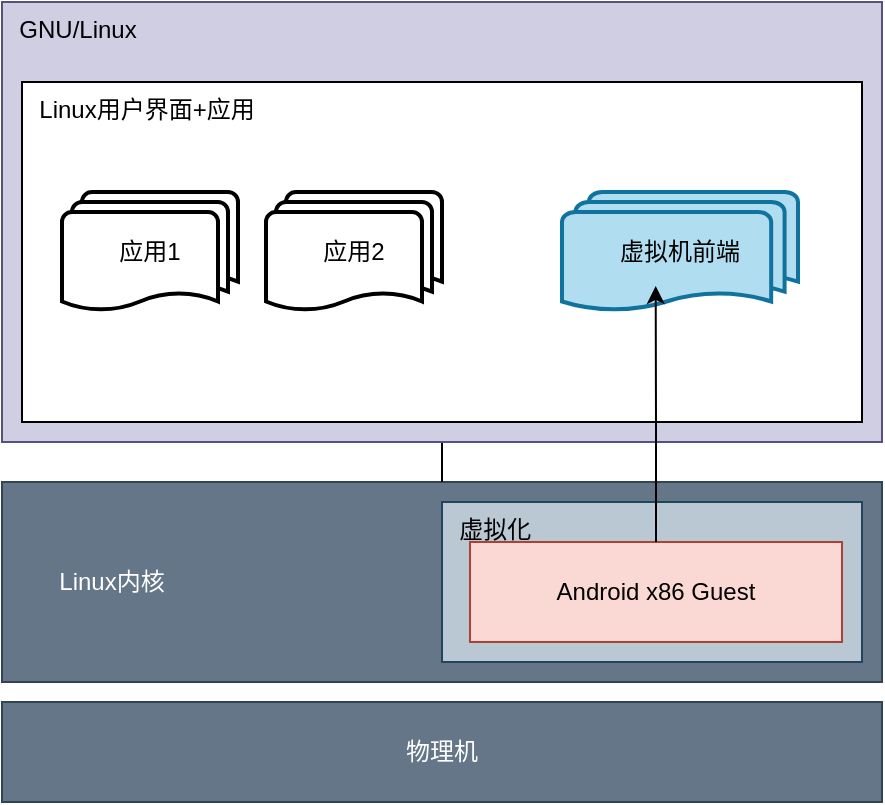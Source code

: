 <mxfile version="19.0.1" type="device"><diagram id="BWZ64X02QRxM8R3yrkuW" name="Page-1"><mxGraphModel dx="990" dy="547" grid="1" gridSize="10" guides="1" tooltips="1" connect="1" arrows="1" fold="1" page="1" pageScale="1" pageWidth="827" pageHeight="1169" math="0" shadow="0"><root><mxCell id="0"/><mxCell id="1" parent="0"/><mxCell id="dfGxnwlHYl9-c2D9PV9k-5" value="&lt;span style=&quot;white-space: pre;&quot;&gt;&#9;&lt;/span&gt;Linux内核" style="rounded=0;whiteSpace=wrap;html=1;fillColor=#647687;fontColor=#ffffff;strokeColor=#314354;align=left;horizontal=1;verticalAlign=middle;" vertex="1" parent="1"><mxGeometry x="180" y="320" width="440" height="100" as="geometry"/></mxCell><mxCell id="dfGxnwlHYl9-c2D9PV9k-3" value="物理机" style="rounded=0;whiteSpace=wrap;html=1;fillColor=#647687;fontColor=#ffffff;strokeColor=#314354;" vertex="1" parent="1"><mxGeometry x="180" y="430" width="440" height="50" as="geometry"/></mxCell><mxCell id="dfGxnwlHYl9-c2D9PV9k-4" value="&amp;nbsp; 虚拟化" style="rounded=0;whiteSpace=wrap;html=1;fillColor=#bac8d3;strokeColor=#23445d;align=left;verticalAlign=top;" vertex="1" parent="1"><mxGeometry x="400" y="330" width="210" height="80" as="geometry"/></mxCell><mxCell id="dfGxnwlHYl9-c2D9PV9k-6" value="Android x86 Guest" style="rounded=0;whiteSpace=wrap;html=1;fillColor=#fad9d5;strokeColor=#ae4132;" vertex="1" parent="1"><mxGeometry x="414" y="350" width="186" height="50" as="geometry"/></mxCell><mxCell id="dfGxnwlHYl9-c2D9PV9k-17" style="edgeStyle=orthogonalEdgeStyle;rounded=0;orthogonalLoop=1;jettySize=auto;html=1;endArrow=none;endFill=0;" edge="1" parent="1" source="dfGxnwlHYl9-c2D9PV9k-8" target="dfGxnwlHYl9-c2D9PV9k-5"><mxGeometry relative="1" as="geometry"/></mxCell><mxCell id="dfGxnwlHYl9-c2D9PV9k-8" value="&amp;nbsp; GNU/Linux" style="rounded=0;whiteSpace=wrap;html=1;fillColor=#d0cee2;strokeColor=#56517e;align=left;verticalAlign=top;" vertex="1" parent="1"><mxGeometry x="180" y="80" width="440" height="220" as="geometry"/></mxCell><mxCell id="dfGxnwlHYl9-c2D9PV9k-11" value="&amp;nbsp; Linux用户界面+应用" style="rounded=0;whiteSpace=wrap;html=1;align=left;verticalAlign=top;" vertex="1" parent="1"><mxGeometry x="190" y="120" width="420" height="170" as="geometry"/></mxCell><mxCell id="dfGxnwlHYl9-c2D9PV9k-18" value="应用1" style="strokeWidth=2;html=1;shape=mxgraph.flowchart.multi-document;whiteSpace=wrap;" vertex="1" parent="1"><mxGeometry x="210" y="175" width="88" height="60" as="geometry"/></mxCell><mxCell id="dfGxnwlHYl9-c2D9PV9k-19" value="应用2" style="strokeWidth=2;html=1;shape=mxgraph.flowchart.multi-document;whiteSpace=wrap;" vertex="1" parent="1"><mxGeometry x="312" y="175" width="88" height="60" as="geometry"/></mxCell><mxCell id="dfGxnwlHYl9-c2D9PV9k-20" value="虚拟机前端" style="strokeWidth=2;html=1;shape=mxgraph.flowchart.multi-document;whiteSpace=wrap;fillColor=#b1ddf0;strokeColor=#10739e;" vertex="1" parent="1"><mxGeometry x="460" y="175" width="118" height="60" as="geometry"/></mxCell><mxCell id="dfGxnwlHYl9-c2D9PV9k-22" style="edgeStyle=orthogonalEdgeStyle;rounded=0;orthogonalLoop=1;jettySize=auto;html=1;entryX=0.397;entryY=0.783;entryDx=0;entryDy=0;entryPerimeter=0;endArrow=classic;endFill=1;" edge="1" parent="1" source="dfGxnwlHYl9-c2D9PV9k-6" target="dfGxnwlHYl9-c2D9PV9k-20"><mxGeometry relative="1" as="geometry"/></mxCell></root></mxGraphModel></diagram></mxfile>